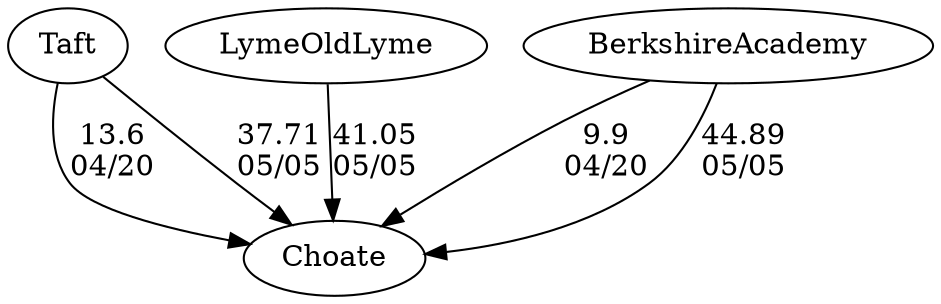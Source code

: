 digraph boys3foursChoate {Choate [URL="boys3foursChoateChoate.html"];Taft [URL="boys3foursChoateTaft.html"];LymeOldLyme [URL="boys3foursChoateLymeOldLyme.html"];BerkshireAcademy [URL="boys3foursChoateBerkshireAcademy.html"];Taft -> Choate[label="13.6
04/20", weight="87", tooltip="NEIRA Boys & Girls Fours,Berkshire v. Taft & Choate			
Distance: 1500 M Conditions: Flat water; light, variable headwind in first 1000 meters, then calm. Comments: B3: Taft left their lane, interfered with Berkshire, then corrected, but then crossed Choate's lane in the last 250 M. Did not change placement, but Berkshire's margin over Choate might have been larger without the interference.
Thanks to Taft and Choate for some great racing in ideal conditions.
None", URL="https://www.row2k.com/results/resultspage.cfm?UID=CADB8564A7D0BE142DB6C47B0EED613F&cat=5", random="random"]; 
BerkshireAcademy -> Choate[label="9.9
04/20", weight="91", tooltip="NEIRA Boys & Girls Fours,Berkshire v. Taft & Choate			
Distance: 1500 M Conditions: Flat water; light, variable headwind in first 1000 meters, then calm. Comments: B3: Taft left their lane, interfered with Berkshire, then corrected, but then crossed Choate's lane in the last 250 M. Did not change placement, but Berkshire's margin over Choate might have been larger without the interference.
Thanks to Taft and Choate for some great racing in ideal conditions.
None", URL="https://www.row2k.com/results/resultspage.cfm?UID=CADB8564A7D0BE142DB6C47B0EED613F&cat=5", random="random"]; 
BerkshireAcademy -> Choate[label="44.89
05/05", weight="56", tooltip="Founder's Day Regatta			
Conditions: Some cross wind in the first 500m shifting into a light tail wind in the last 1k. Teams with multiple boats in a single event only progressed the faster boat even if both finished top 3.", URL="https://www.row2k.com/results/resultspage.cfm?UID=7AC6352FAB62A8BCE52618B8C7A7971D&cat=6", random="random"]; 
LymeOldLyme -> Choate[label="41.05
05/05", weight="59", tooltip="Founder's Day Regatta			
Conditions: Some cross wind in the first 500m shifting into a light tail wind in the last 1k. Teams with multiple boats in a single event only progressed the faster boat even if both finished top 3.", URL="https://www.row2k.com/results/resultspage.cfm?UID=7AC6352FAB62A8BCE52618B8C7A7971D&cat=6", random="random"]; 
Taft -> Choate[label="37.71
05/05", weight="63", tooltip="Founder's Day Regatta			
Conditions: Some cross wind in the first 500m shifting into a light tail wind in the last 1k. Teams with multiple boats in a single event only progressed the faster boat even if both finished top 3.", URL="https://www.row2k.com/results/resultspage.cfm?UID=7AC6352FAB62A8BCE52618B8C7A7971D&cat=6", random="random"]}